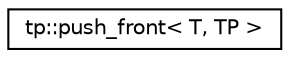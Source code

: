 digraph "Graphical Class Hierarchy"
{
 // LATEX_PDF_SIZE
  edge [fontname="Helvetica",fontsize="10",labelfontname="Helvetica",labelfontsize="10"];
  node [fontname="Helvetica",fontsize="10",shape=record];
  rankdir="LR";
  Node0 [label="tp::push_front\< T, TP \>",height=0.2,width=0.4,color="black", fillcolor="white", style="filled",URL="$structtp_1_1push__front.html",tooltip=" "];
}
